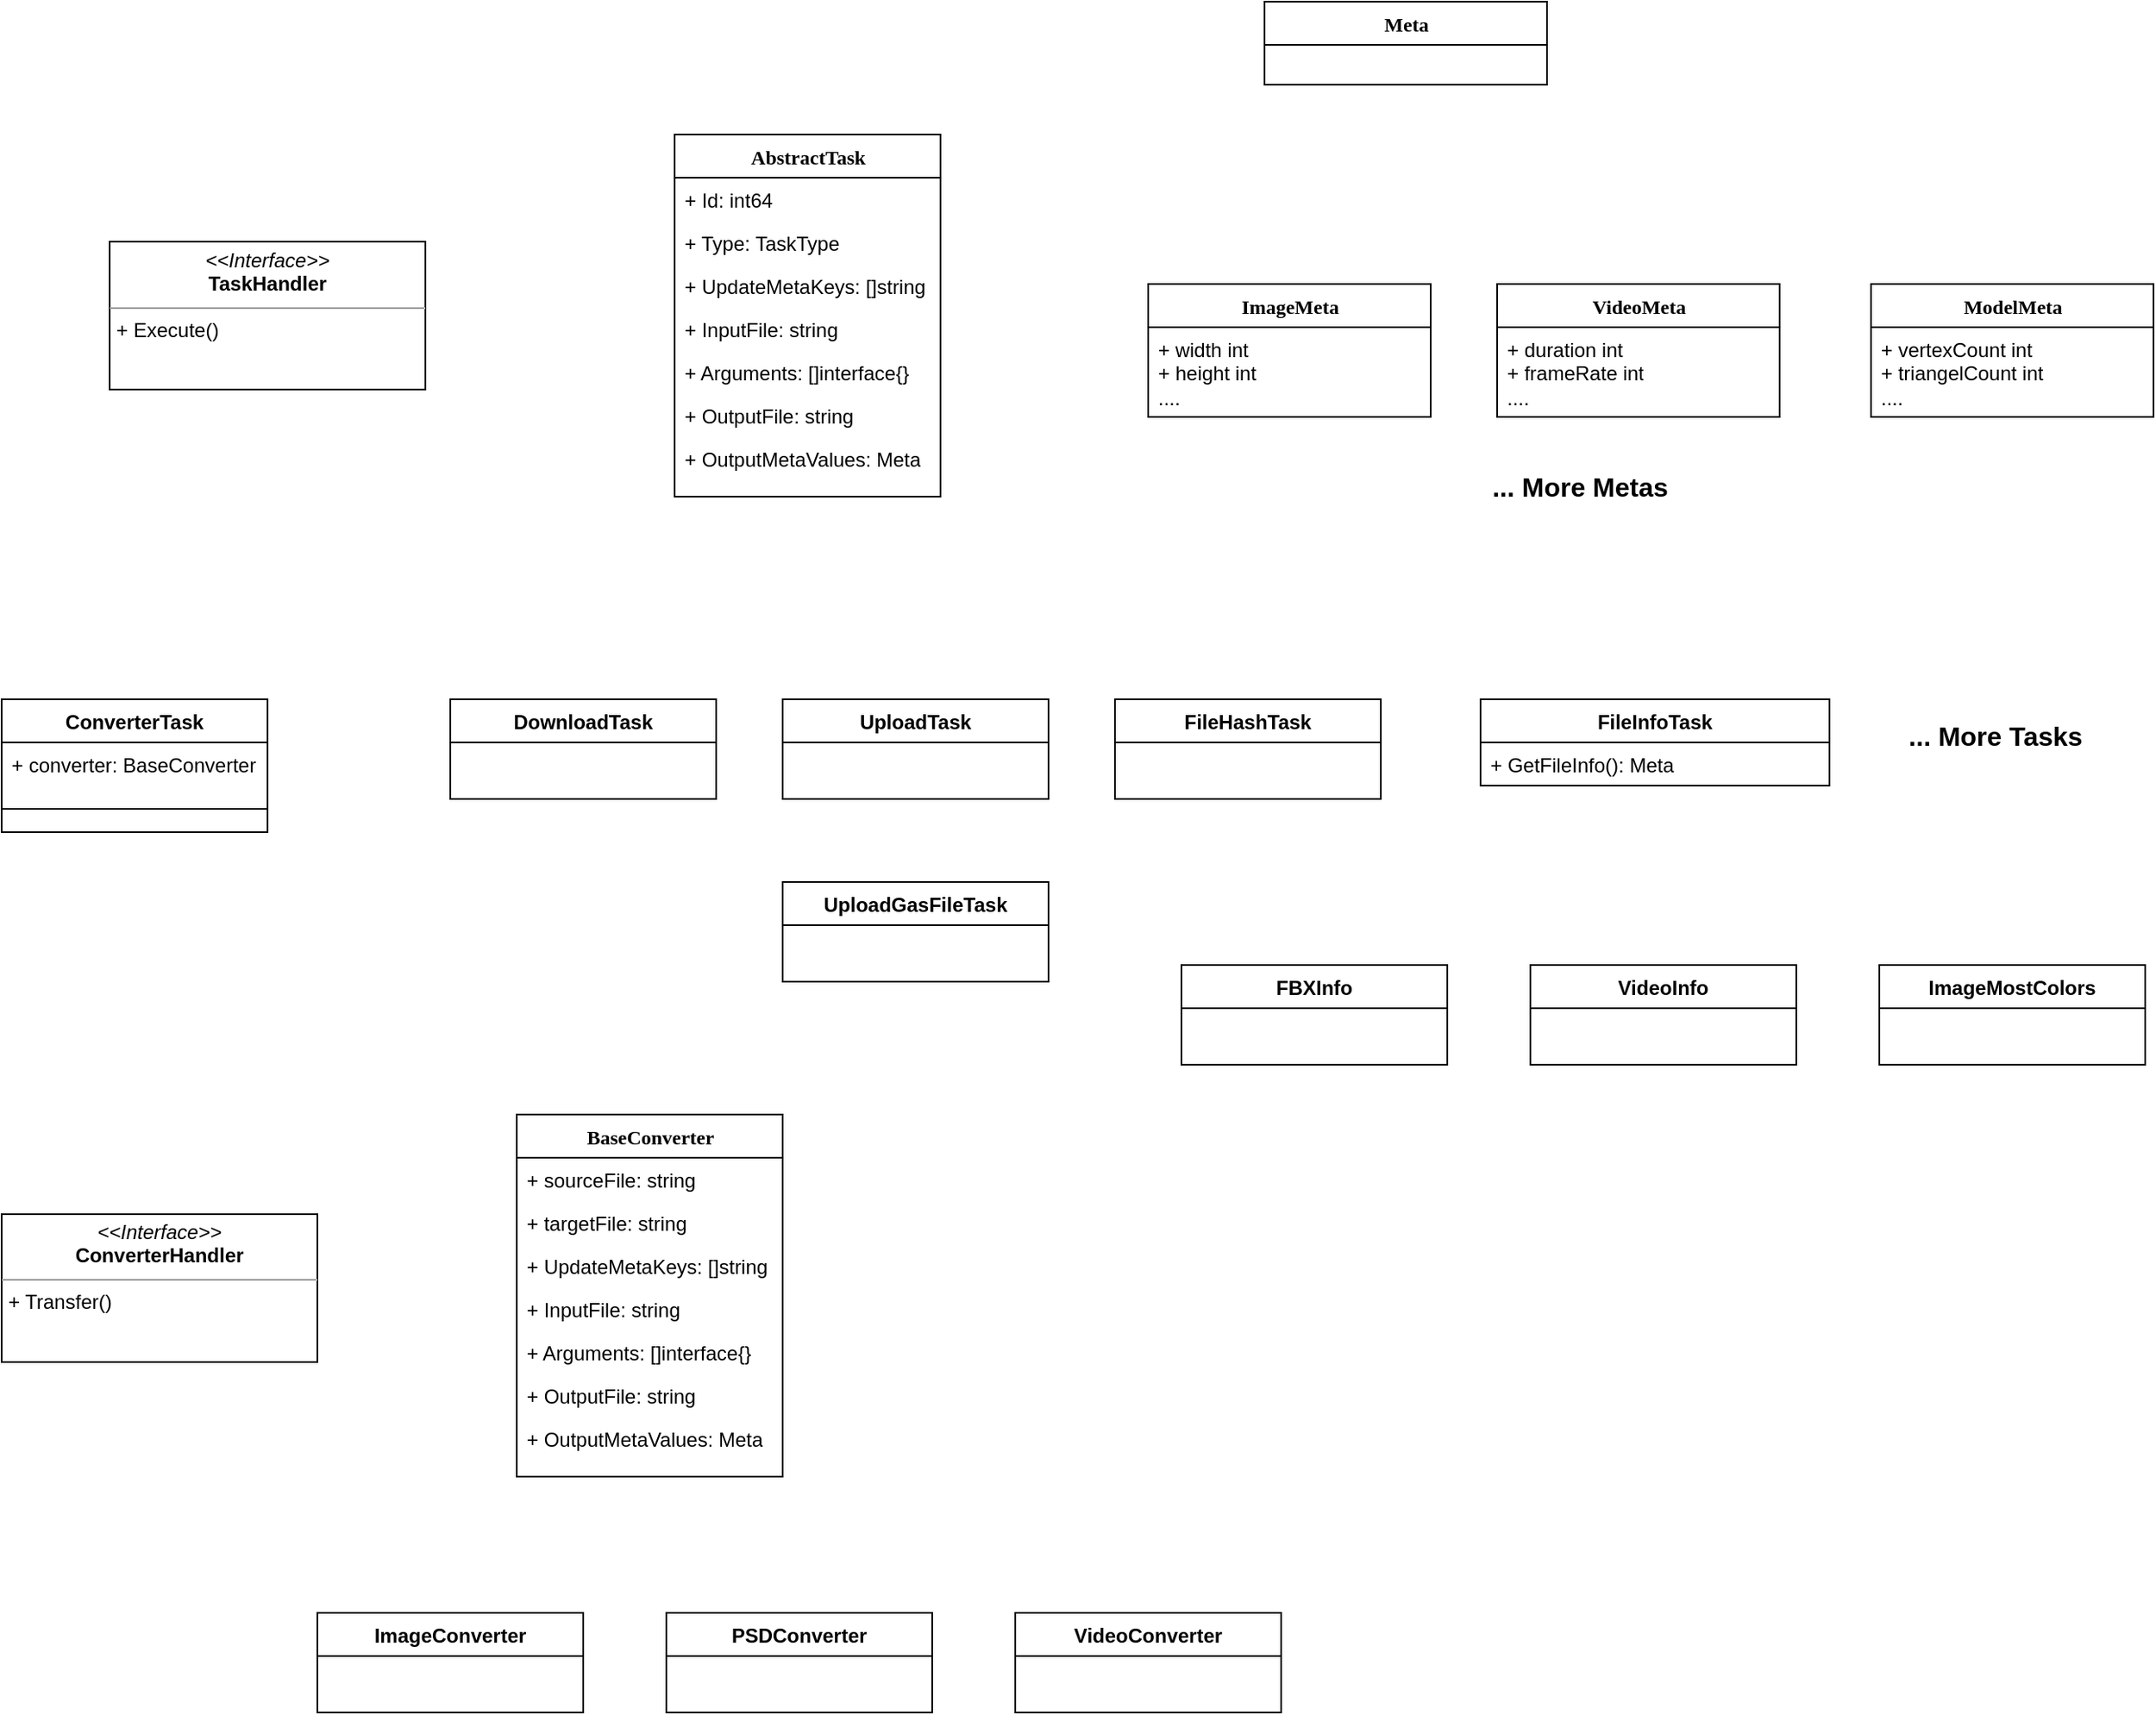 <mxfile version="16.6.1" type="github">
  <diagram name="Page-1" id="9f46799a-70d6-7492-0946-bef42562c5a5">
    <mxGraphModel dx="1234" dy="650" grid="1" gridSize="10" guides="1" tooltips="1" connect="1" arrows="1" fold="1" page="1" pageScale="1" pageWidth="1100" pageHeight="850" background="none" math="0" shadow="0">
      <root>
        <mxCell id="0" />
        <mxCell id="1" parent="0" />
        <mxCell id="78961159f06e98e8-56" value="AbstractTask" style="swimlane;html=1;fontStyle=1;align=center;verticalAlign=top;childLayout=stackLayout;horizontal=1;startSize=26;horizontalStack=0;resizeParent=1;resizeLast=0;collapsible=1;marginBottom=0;swimlaneFillColor=#ffffff;rounded=0;shadow=0;comic=0;labelBackgroundColor=none;strokeWidth=1;fillColor=none;fontFamily=Verdana;fontSize=12" parent="1" vertex="1">
          <mxGeometry x="665" y="170" width="160" height="218" as="geometry" />
        </mxCell>
        <mxCell id="78961159f06e98e8-57" value="+ Id: int64" style="text;html=1;strokeColor=none;fillColor=none;align=left;verticalAlign=top;spacingLeft=4;spacingRight=4;whiteSpace=wrap;overflow=hidden;rotatable=0;points=[[0,0.5],[1,0.5]];portConstraint=eastwest;" parent="78961159f06e98e8-56" vertex="1">
          <mxGeometry y="26" width="160" height="26" as="geometry" />
        </mxCell>
        <mxCell id="78961159f06e98e8-58" value="+ Type: TaskType" style="text;html=1;strokeColor=none;fillColor=none;align=left;verticalAlign=top;spacingLeft=4;spacingRight=4;whiteSpace=wrap;overflow=hidden;rotatable=0;points=[[0,0.5],[1,0.5]];portConstraint=eastwest;" parent="78961159f06e98e8-56" vertex="1">
          <mxGeometry y="52" width="160" height="26" as="geometry" />
        </mxCell>
        <mxCell id="78961159f06e98e8-59" value="+ UpdateMetaKeys: []string" style="text;html=1;strokeColor=none;fillColor=none;align=left;verticalAlign=top;spacingLeft=4;spacingRight=4;whiteSpace=wrap;overflow=hidden;rotatable=0;points=[[0,0.5],[1,0.5]];portConstraint=eastwest;" parent="78961159f06e98e8-56" vertex="1">
          <mxGeometry y="78" width="160" height="26" as="geometry" />
        </mxCell>
        <mxCell id="78961159f06e98e8-60" value="+ InputFile: string" style="text;html=1;strokeColor=none;fillColor=none;align=left;verticalAlign=top;spacingLeft=4;spacingRight=4;whiteSpace=wrap;overflow=hidden;rotatable=0;points=[[0,0.5],[1,0.5]];portConstraint=eastwest;" parent="78961159f06e98e8-56" vertex="1">
          <mxGeometry y="104" width="160" height="26" as="geometry" />
        </mxCell>
        <mxCell id="78961159f06e98e8-61" value="+ Arguments: []interface{}" style="text;html=1;strokeColor=none;fillColor=none;align=left;verticalAlign=top;spacingLeft=4;spacingRight=4;whiteSpace=wrap;overflow=hidden;rotatable=0;points=[[0,0.5],[1,0.5]];portConstraint=eastwest;" parent="78961159f06e98e8-56" vertex="1">
          <mxGeometry y="130" width="160" height="26" as="geometry" />
        </mxCell>
        <mxCell id="78961159f06e98e8-62" value="+ OutputFile: string" style="text;html=1;strokeColor=none;fillColor=none;align=left;verticalAlign=top;spacingLeft=4;spacingRight=4;whiteSpace=wrap;overflow=hidden;rotatable=0;points=[[0,0.5],[1,0.5]];portConstraint=eastwest;" parent="78961159f06e98e8-56" vertex="1">
          <mxGeometry y="156" width="160" height="26" as="geometry" />
        </mxCell>
        <mxCell id="78961159f06e98e8-63" value="+ OutputMetaValues: Meta" style="text;html=1;strokeColor=none;fillColor=none;align=left;verticalAlign=top;spacingLeft=4;spacingRight=4;whiteSpace=wrap;overflow=hidden;rotatable=0;points=[[0,0.5],[1,0.5]];portConstraint=eastwest;" parent="78961159f06e98e8-56" vertex="1">
          <mxGeometry y="182" width="160" height="26" as="geometry" />
        </mxCell>
        <mxCell id="aqvFtbzbaOLSPgo1s1Vt-6" value="&lt;p style=&quot;margin: 0px ; margin-top: 4px ; text-align: center&quot;&gt;&lt;i&gt;&amp;lt;&amp;lt;Interface&amp;gt;&amp;gt;&lt;/i&gt;&lt;br&gt;&lt;b&gt;TaskHandler&lt;/b&gt;&lt;/p&gt;&lt;hr size=&quot;1&quot;&gt;&lt;p style=&quot;margin: 0px ; margin-left: 4px&quot;&gt;+ Execute()&lt;/p&gt;" style="verticalAlign=top;align=left;overflow=fill;fontSize=12;fontFamily=Helvetica;html=1;" vertex="1" parent="1">
          <mxGeometry x="325" y="234.5" width="190" height="89" as="geometry" />
        </mxCell>
        <mxCell id="aqvFtbzbaOLSPgo1s1Vt-8" value="DownloadTask" style="swimlane;fontStyle=1;align=center;verticalAlign=top;childLayout=stackLayout;horizontal=1;startSize=26;horizontalStack=0;resizeParent=1;resizeParentMax=0;resizeLast=0;collapsible=1;marginBottom=0;" vertex="1" parent="1">
          <mxGeometry x="530" y="510" width="160" height="60" as="geometry" />
        </mxCell>
        <mxCell id="aqvFtbzbaOLSPgo1s1Vt-12" value="UploadTask" style="swimlane;fontStyle=1;align=center;verticalAlign=top;childLayout=stackLayout;horizontal=1;startSize=26;horizontalStack=0;resizeParent=1;resizeParentMax=0;resizeLast=0;collapsible=1;marginBottom=0;" vertex="1" parent="1">
          <mxGeometry x="730" y="510" width="160" height="60" as="geometry" />
        </mxCell>
        <mxCell id="aqvFtbzbaOLSPgo1s1Vt-13" value="FileHashTask" style="swimlane;fontStyle=1;align=center;verticalAlign=top;childLayout=stackLayout;horizontal=1;startSize=26;horizontalStack=0;resizeParent=1;resizeParentMax=0;resizeLast=0;collapsible=1;marginBottom=0;" vertex="1" parent="1">
          <mxGeometry x="930" y="510" width="160" height="60" as="geometry" />
        </mxCell>
        <mxCell id="aqvFtbzbaOLSPgo1s1Vt-15" value="ConverterTask" style="swimlane;fontStyle=1;align=center;verticalAlign=top;childLayout=stackLayout;horizontal=1;startSize=26;horizontalStack=0;resizeParent=1;resizeParentMax=0;resizeLast=0;collapsible=1;marginBottom=0;" vertex="1" parent="1">
          <mxGeometry x="260" y="510" width="160" height="80" as="geometry" />
        </mxCell>
        <mxCell id="aqvFtbzbaOLSPgo1s1Vt-16" value="+ converter: BaseConverter" style="text;strokeColor=none;fillColor=none;align=left;verticalAlign=top;spacingLeft=4;spacingRight=4;overflow=hidden;rotatable=0;points=[[0,0.5],[1,0.5]];portConstraint=eastwest;" vertex="1" parent="aqvFtbzbaOLSPgo1s1Vt-15">
          <mxGeometry y="26" width="160" height="26" as="geometry" />
        </mxCell>
        <mxCell id="aqvFtbzbaOLSPgo1s1Vt-17" value="" style="line;strokeWidth=1;fillColor=none;align=left;verticalAlign=middle;spacingTop=-1;spacingLeft=3;spacingRight=3;rotatable=0;labelPosition=right;points=[];portConstraint=eastwest;" vertex="1" parent="aqvFtbzbaOLSPgo1s1Vt-15">
          <mxGeometry y="52" width="160" height="28" as="geometry" />
        </mxCell>
        <mxCell id="aqvFtbzbaOLSPgo1s1Vt-22" value="&lt;font style=&quot;font-size: 16px&quot;&gt;&lt;b&gt;... More Tasks&lt;/b&gt;&lt;/font&gt;" style="text;html=1;strokeColor=none;fillColor=none;align=center;verticalAlign=middle;whiteSpace=wrap;rounded=0;" vertex="1" parent="1">
          <mxGeometry x="1390" y="520" width="140" height="24" as="geometry" />
        </mxCell>
        <mxCell id="aqvFtbzbaOLSPgo1s1Vt-23" value="UploadGasFileTask" style="swimlane;fontStyle=1;align=center;verticalAlign=top;childLayout=stackLayout;horizontal=1;startSize=26;horizontalStack=0;resizeParent=1;resizeParentMax=0;resizeLast=0;collapsible=1;marginBottom=0;" vertex="1" parent="1">
          <mxGeometry x="730" y="620" width="160" height="60" as="geometry" />
        </mxCell>
        <mxCell id="aqvFtbzbaOLSPgo1s1Vt-24" value="&lt;p style=&quot;margin: 0px ; margin-top: 4px ; text-align: center&quot;&gt;&lt;i&gt;&amp;lt;&amp;lt;Interface&amp;gt;&amp;gt;&lt;/i&gt;&lt;br&gt;&lt;b&gt;ConverterHandler&lt;/b&gt;&lt;/p&gt;&lt;hr size=&quot;1&quot;&gt;&lt;p style=&quot;margin: 0px ; margin-left: 4px&quot;&gt;+ Transfer()&lt;/p&gt;" style="verticalAlign=top;align=left;overflow=fill;fontSize=12;fontFamily=Helvetica;html=1;" vertex="1" parent="1">
          <mxGeometry x="260" y="820" width="190" height="89" as="geometry" />
        </mxCell>
        <mxCell id="aqvFtbzbaOLSPgo1s1Vt-26" value="BaseConverter" style="swimlane;html=1;fontStyle=1;align=center;verticalAlign=top;childLayout=stackLayout;horizontal=1;startSize=26;horizontalStack=0;resizeParent=1;resizeLast=0;collapsible=1;marginBottom=0;swimlaneFillColor=#ffffff;rounded=0;shadow=0;comic=0;labelBackgroundColor=none;strokeWidth=1;fillColor=none;fontFamily=Verdana;fontSize=12" vertex="1" parent="1">
          <mxGeometry x="570" y="760" width="160" height="218" as="geometry" />
        </mxCell>
        <mxCell id="aqvFtbzbaOLSPgo1s1Vt-27" value="+ sourceFile: string" style="text;html=1;strokeColor=none;fillColor=none;align=left;verticalAlign=top;spacingLeft=4;spacingRight=4;whiteSpace=wrap;overflow=hidden;rotatable=0;points=[[0,0.5],[1,0.5]];portConstraint=eastwest;" vertex="1" parent="aqvFtbzbaOLSPgo1s1Vt-26">
          <mxGeometry y="26" width="160" height="26" as="geometry" />
        </mxCell>
        <mxCell id="aqvFtbzbaOLSPgo1s1Vt-28" value="+ targetFile: string" style="text;html=1;strokeColor=none;fillColor=none;align=left;verticalAlign=top;spacingLeft=4;spacingRight=4;whiteSpace=wrap;overflow=hidden;rotatable=0;points=[[0,0.5],[1,0.5]];portConstraint=eastwest;" vertex="1" parent="aqvFtbzbaOLSPgo1s1Vt-26">
          <mxGeometry y="52" width="160" height="26" as="geometry" />
        </mxCell>
        <mxCell id="aqvFtbzbaOLSPgo1s1Vt-29" value="+ UpdateMetaKeys: []string" style="text;html=1;strokeColor=none;fillColor=none;align=left;verticalAlign=top;spacingLeft=4;spacingRight=4;whiteSpace=wrap;overflow=hidden;rotatable=0;points=[[0,0.5],[1,0.5]];portConstraint=eastwest;" vertex="1" parent="aqvFtbzbaOLSPgo1s1Vt-26">
          <mxGeometry y="78" width="160" height="26" as="geometry" />
        </mxCell>
        <mxCell id="aqvFtbzbaOLSPgo1s1Vt-30" value="+ InputFile: string" style="text;html=1;strokeColor=none;fillColor=none;align=left;verticalAlign=top;spacingLeft=4;spacingRight=4;whiteSpace=wrap;overflow=hidden;rotatable=0;points=[[0,0.5],[1,0.5]];portConstraint=eastwest;" vertex="1" parent="aqvFtbzbaOLSPgo1s1Vt-26">
          <mxGeometry y="104" width="160" height="26" as="geometry" />
        </mxCell>
        <mxCell id="aqvFtbzbaOLSPgo1s1Vt-31" value="+ Arguments: []interface{}" style="text;html=1;strokeColor=none;fillColor=none;align=left;verticalAlign=top;spacingLeft=4;spacingRight=4;whiteSpace=wrap;overflow=hidden;rotatable=0;points=[[0,0.5],[1,0.5]];portConstraint=eastwest;" vertex="1" parent="aqvFtbzbaOLSPgo1s1Vt-26">
          <mxGeometry y="130" width="160" height="26" as="geometry" />
        </mxCell>
        <mxCell id="aqvFtbzbaOLSPgo1s1Vt-32" value="+ OutputFile: string" style="text;html=1;strokeColor=none;fillColor=none;align=left;verticalAlign=top;spacingLeft=4;spacingRight=4;whiteSpace=wrap;overflow=hidden;rotatable=0;points=[[0,0.5],[1,0.5]];portConstraint=eastwest;" vertex="1" parent="aqvFtbzbaOLSPgo1s1Vt-26">
          <mxGeometry y="156" width="160" height="26" as="geometry" />
        </mxCell>
        <mxCell id="aqvFtbzbaOLSPgo1s1Vt-33" value="+ OutputMetaValues: Meta" style="text;html=1;strokeColor=none;fillColor=none;align=left;verticalAlign=top;spacingLeft=4;spacingRight=4;whiteSpace=wrap;overflow=hidden;rotatable=0;points=[[0,0.5],[1,0.5]];portConstraint=eastwest;" vertex="1" parent="aqvFtbzbaOLSPgo1s1Vt-26">
          <mxGeometry y="182" width="160" height="26" as="geometry" />
        </mxCell>
        <mxCell id="aqvFtbzbaOLSPgo1s1Vt-34" value="FileInfoTask" style="swimlane;fontStyle=1;align=center;verticalAlign=top;childLayout=stackLayout;horizontal=1;startSize=26;horizontalStack=0;resizeParent=1;resizeParentMax=0;resizeLast=0;collapsible=1;marginBottom=0;" vertex="1" parent="1">
          <mxGeometry x="1150" y="510" width="210" height="52" as="geometry" />
        </mxCell>
        <mxCell id="aqvFtbzbaOLSPgo1s1Vt-36" value="+ GetFileInfo(): Meta" style="text;strokeColor=none;fillColor=none;align=left;verticalAlign=top;spacingLeft=4;spacingRight=4;overflow=hidden;rotatable=0;points=[[0,0.5],[1,0.5]];portConstraint=eastwest;fontSize=12;" vertex="1" parent="aqvFtbzbaOLSPgo1s1Vt-34">
          <mxGeometry y="26" width="210" height="26" as="geometry" />
        </mxCell>
        <mxCell id="aqvFtbzbaOLSPgo1s1Vt-37" value="FBXInfo" style="swimlane;fontStyle=1;align=center;verticalAlign=top;childLayout=stackLayout;horizontal=1;startSize=26;horizontalStack=0;resizeParent=1;resizeParentMax=0;resizeLast=0;collapsible=1;marginBottom=0;" vertex="1" parent="1">
          <mxGeometry x="970" y="670" width="160" height="60" as="geometry" />
        </mxCell>
        <mxCell id="aqvFtbzbaOLSPgo1s1Vt-38" value="VideoInfo" style="swimlane;fontStyle=1;align=center;verticalAlign=top;childLayout=stackLayout;horizontal=1;startSize=26;horizontalStack=0;resizeParent=1;resizeParentMax=0;resizeLast=0;collapsible=1;marginBottom=0;" vertex="1" parent="1">
          <mxGeometry x="1180" y="670" width="160" height="60" as="geometry" />
        </mxCell>
        <mxCell id="aqvFtbzbaOLSPgo1s1Vt-39" value="ImageMostColors" style="swimlane;fontStyle=1;align=center;verticalAlign=top;childLayout=stackLayout;horizontal=1;startSize=26;horizontalStack=0;resizeParent=1;resizeParentMax=0;resizeLast=0;collapsible=1;marginBottom=0;" vertex="1" parent="1">
          <mxGeometry x="1390" y="670" width="160" height="60" as="geometry" />
        </mxCell>
        <mxCell id="aqvFtbzbaOLSPgo1s1Vt-40" value="Meta" style="swimlane;html=1;fontStyle=1;align=center;verticalAlign=top;childLayout=stackLayout;horizontal=1;startSize=26;horizontalStack=0;resizeParent=1;resizeLast=0;collapsible=1;marginBottom=0;swimlaneFillColor=#ffffff;rounded=0;shadow=0;comic=0;labelBackgroundColor=none;strokeWidth=1;fillColor=none;fontFamily=Verdana;fontSize=12" vertex="1" parent="1">
          <mxGeometry x="1020" y="90" width="170" height="50" as="geometry" />
        </mxCell>
        <mxCell id="aqvFtbzbaOLSPgo1s1Vt-48" value="ImageMeta" style="swimlane;html=1;fontStyle=1;align=center;verticalAlign=top;childLayout=stackLayout;horizontal=1;startSize=26;horizontalStack=0;resizeParent=1;resizeLast=0;collapsible=1;marginBottom=0;swimlaneFillColor=#ffffff;rounded=0;shadow=0;comic=0;labelBackgroundColor=none;strokeWidth=1;fillColor=none;fontFamily=Verdana;fontSize=12" vertex="1" parent="1">
          <mxGeometry x="950" y="260" width="170" height="80" as="geometry" />
        </mxCell>
        <mxCell id="aqvFtbzbaOLSPgo1s1Vt-49" value="+ width int&lt;br&gt;+ height int&lt;br&gt;...." style="text;html=1;strokeColor=none;fillColor=none;align=left;verticalAlign=top;spacingLeft=4;spacingRight=4;whiteSpace=wrap;overflow=hidden;rotatable=0;points=[[0,0.5],[1,0.5]];portConstraint=eastwest;" vertex="1" parent="aqvFtbzbaOLSPgo1s1Vt-48">
          <mxGeometry y="26" width="170" height="54" as="geometry" />
        </mxCell>
        <mxCell id="aqvFtbzbaOLSPgo1s1Vt-50" value="VideoMeta" style="swimlane;html=1;fontStyle=1;align=center;verticalAlign=top;childLayout=stackLayout;horizontal=1;startSize=26;horizontalStack=0;resizeParent=1;resizeLast=0;collapsible=1;marginBottom=0;swimlaneFillColor=#ffffff;rounded=0;shadow=0;comic=0;labelBackgroundColor=none;strokeWidth=1;fillColor=none;fontFamily=Verdana;fontSize=12" vertex="1" parent="1">
          <mxGeometry x="1160" y="260" width="170" height="80" as="geometry" />
        </mxCell>
        <mxCell id="aqvFtbzbaOLSPgo1s1Vt-51" value="+ duration int&lt;br&gt;+ frameRate int&lt;br&gt;...." style="text;html=1;strokeColor=none;fillColor=none;align=left;verticalAlign=top;spacingLeft=4;spacingRight=4;whiteSpace=wrap;overflow=hidden;rotatable=0;points=[[0,0.5],[1,0.5]];portConstraint=eastwest;" vertex="1" parent="aqvFtbzbaOLSPgo1s1Vt-50">
          <mxGeometry y="26" width="170" height="54" as="geometry" />
        </mxCell>
        <mxCell id="aqvFtbzbaOLSPgo1s1Vt-52" value="ModelMeta" style="swimlane;html=1;fontStyle=1;align=center;verticalAlign=top;childLayout=stackLayout;horizontal=1;startSize=26;horizontalStack=0;resizeParent=1;resizeLast=0;collapsible=1;marginBottom=0;swimlaneFillColor=#ffffff;rounded=0;shadow=0;comic=0;labelBackgroundColor=none;strokeWidth=1;fillColor=none;fontFamily=Verdana;fontSize=12" vertex="1" parent="1">
          <mxGeometry x="1385" y="260" width="170" height="80" as="geometry" />
        </mxCell>
        <mxCell id="aqvFtbzbaOLSPgo1s1Vt-53" value="+ vertexCount int&lt;br&gt;+ triangelCount int&lt;br&gt;...." style="text;html=1;strokeColor=none;fillColor=none;align=left;verticalAlign=top;spacingLeft=4;spacingRight=4;whiteSpace=wrap;overflow=hidden;rotatable=0;points=[[0,0.5],[1,0.5]];portConstraint=eastwest;" vertex="1" parent="aqvFtbzbaOLSPgo1s1Vt-52">
          <mxGeometry y="26" width="170" height="54" as="geometry" />
        </mxCell>
        <mxCell id="aqvFtbzbaOLSPgo1s1Vt-54" value="ImageConverter" style="swimlane;fontStyle=1;align=center;verticalAlign=top;childLayout=stackLayout;horizontal=1;startSize=26;horizontalStack=0;resizeParent=1;resizeParentMax=0;resizeLast=0;collapsible=1;marginBottom=0;" vertex="1" parent="1">
          <mxGeometry x="450" y="1060" width="160" height="60" as="geometry" />
        </mxCell>
        <mxCell id="aqvFtbzbaOLSPgo1s1Vt-55" value="PSDConverter" style="swimlane;fontStyle=1;align=center;verticalAlign=top;childLayout=stackLayout;horizontal=1;startSize=26;horizontalStack=0;resizeParent=1;resizeParentMax=0;resizeLast=0;collapsible=1;marginBottom=0;" vertex="1" parent="1">
          <mxGeometry x="660" y="1060" width="160" height="60" as="geometry" />
        </mxCell>
        <mxCell id="aqvFtbzbaOLSPgo1s1Vt-56" value="VideoConverter" style="swimlane;fontStyle=1;align=center;verticalAlign=top;childLayout=stackLayout;horizontal=1;startSize=26;horizontalStack=0;resizeParent=1;resizeParentMax=0;resizeLast=0;collapsible=1;marginBottom=0;" vertex="1" parent="1">
          <mxGeometry x="870" y="1060" width="160" height="60" as="geometry" />
        </mxCell>
        <mxCell id="aqvFtbzbaOLSPgo1s1Vt-57" value="&lt;font style=&quot;font-size: 16px&quot;&gt;&lt;b&gt;... More Metas&lt;/b&gt;&lt;/font&gt;" style="text;html=1;strokeColor=none;fillColor=none;align=center;verticalAlign=middle;whiteSpace=wrap;rounded=0;" vertex="1" parent="1">
          <mxGeometry x="1140" y="370" width="140" height="24" as="geometry" />
        </mxCell>
      </root>
    </mxGraphModel>
  </diagram>
</mxfile>
